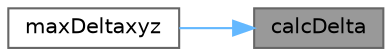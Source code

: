 digraph "calcDelta"
{
 // LATEX_PDF_SIZE
  bgcolor="transparent";
  edge [fontname=Helvetica,fontsize=10,labelfontname=Helvetica,labelfontsize=10];
  node [fontname=Helvetica,fontsize=10,shape=box,height=0.2,width=0.4];
  rankdir="RL";
  Node1 [id="Node000001",label="calcDelta",height=0.2,width=0.4,color="gray40", fillcolor="grey60", style="filled", fontcolor="black",tooltip=" "];
  Node1 -> Node2 [id="edge1_Node000001_Node000002",dir="back",color="steelblue1",style="solid",tooltip=" "];
  Node2 [id="Node000002",label="maxDeltaxyz",height=0.2,width=0.4,color="grey40", fillcolor="white", style="filled",URL="$classFoam_1_1LESModels_1_1maxDeltaxyz.html#a3ee62caeda14815d5984848188cb4b01",tooltip=" "];
}

